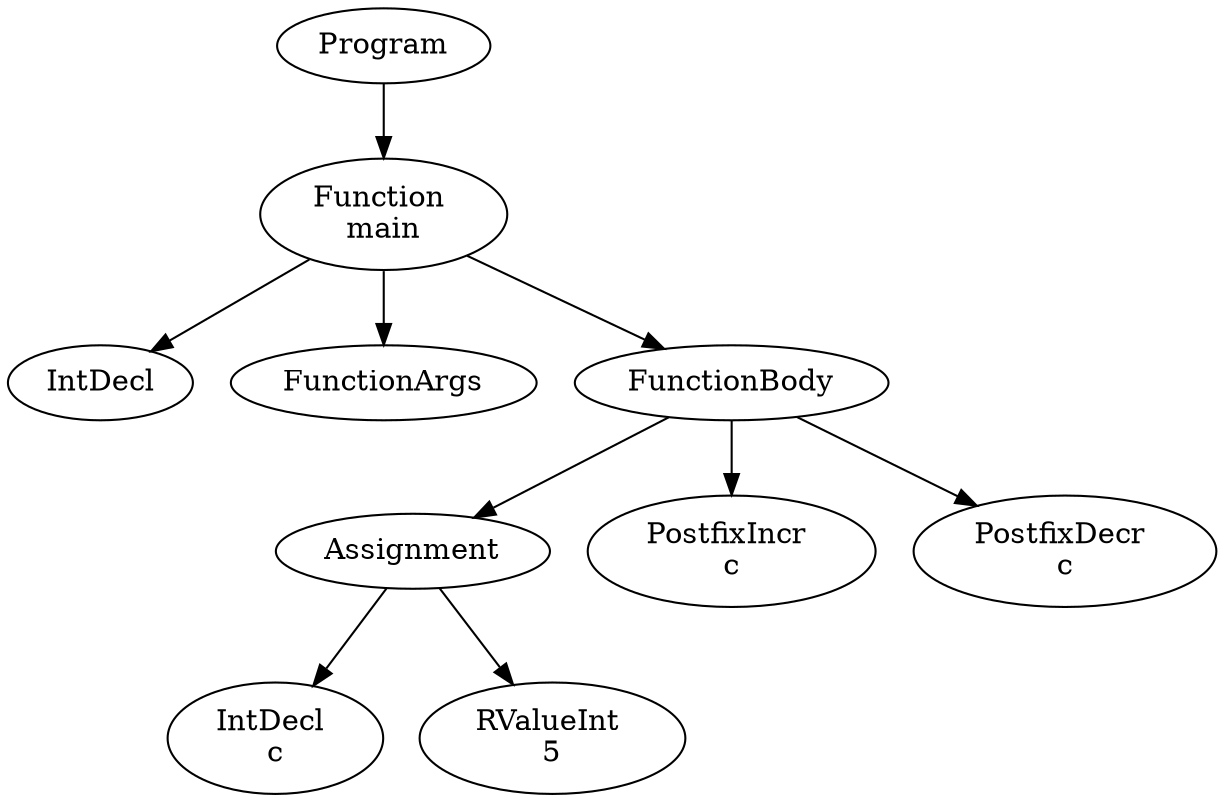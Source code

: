 digraph AST {
1 [label="Program"];
2 [label="Function \nmain"];
3 [label="IntDecl"];
4 [label="FunctionArgs"];
5 [label="FunctionBody"];
6 [label="Assignment"];
7 [label="IntDecl \nc"];
8 [label="RValueInt \n5"];
6 -> 7;
6 -> 8;
9 [label="PostfixIncr \nc"];
10 [label="PostfixDecr \nc"];
5 -> 6;
5 -> 9;
5 -> 10;
2 -> 3;
2 -> 4;
2 -> 5;
1 -> 2;
}